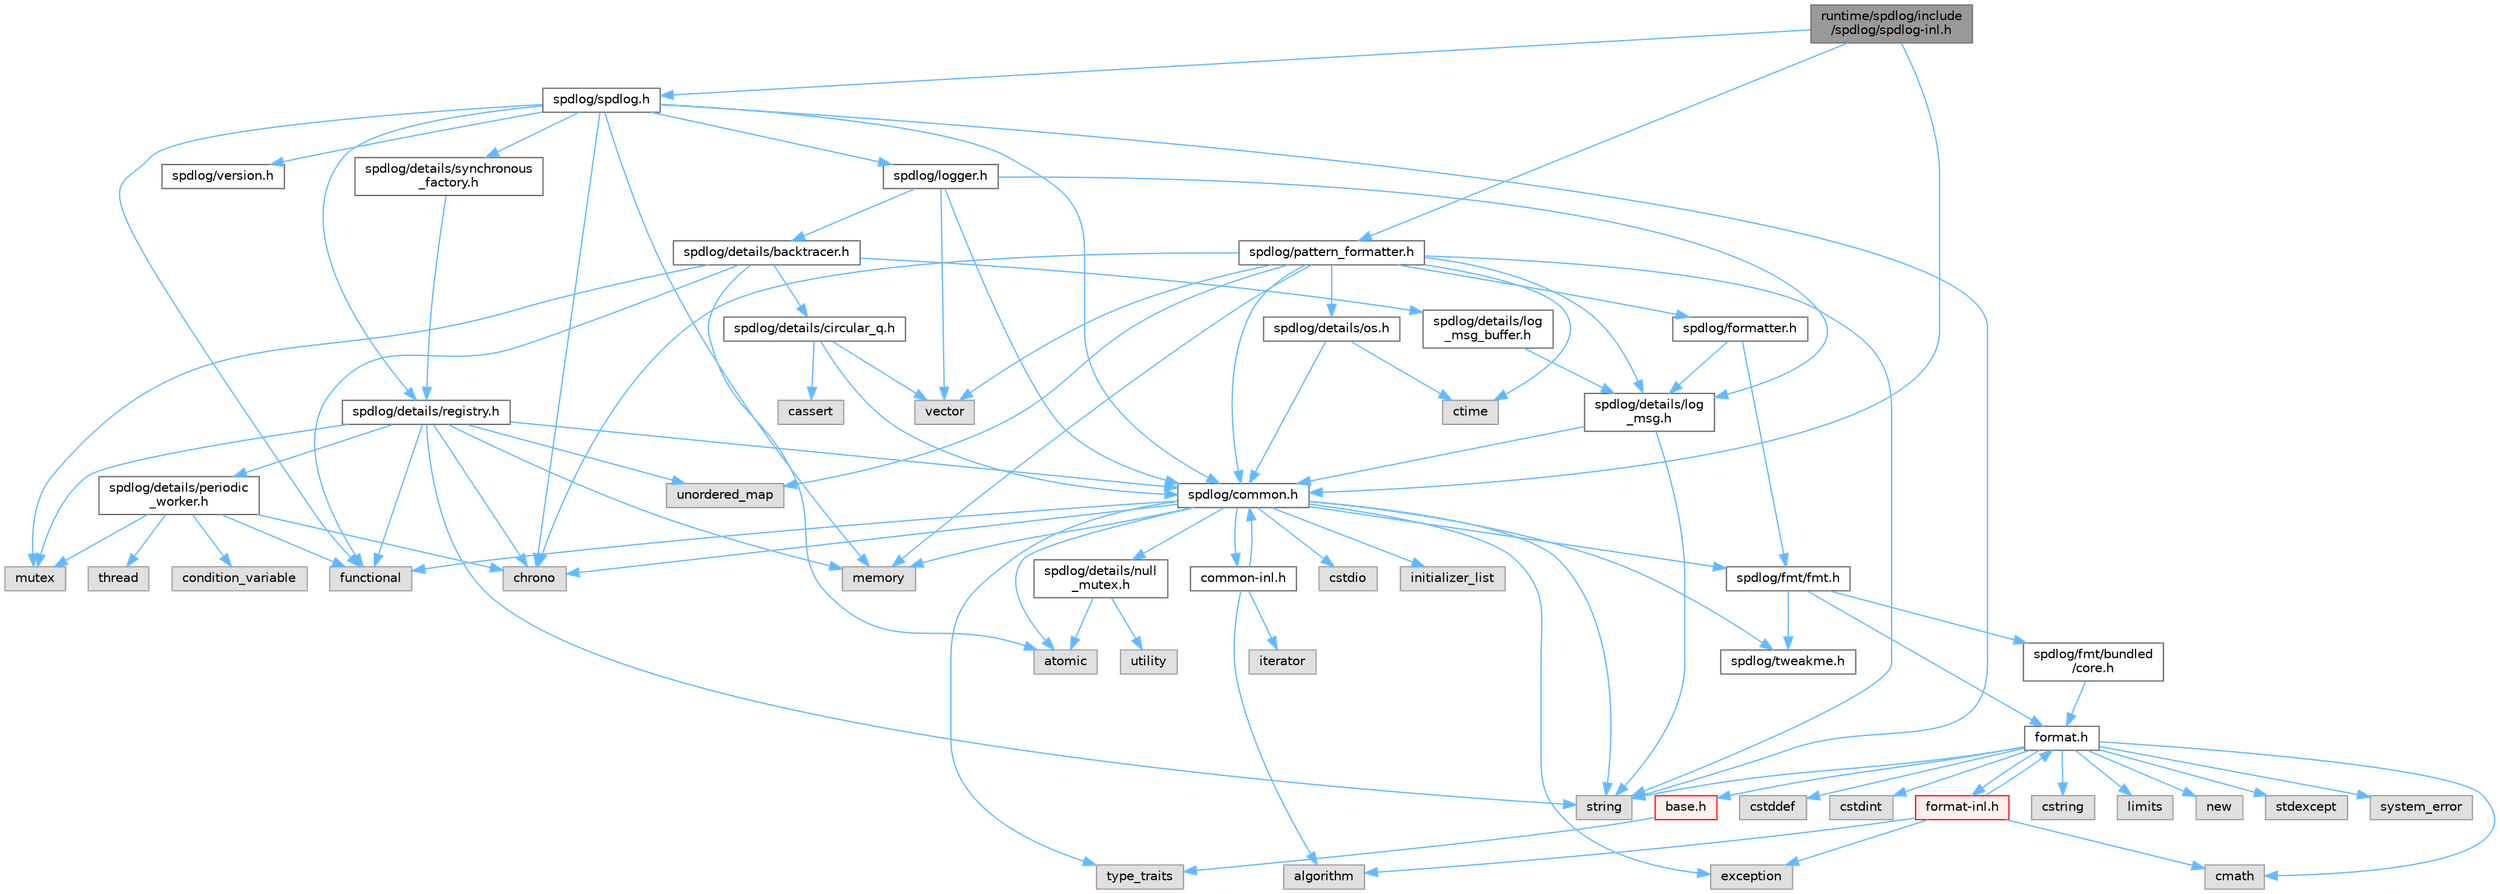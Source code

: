digraph "runtime/spdlog/include/spdlog/spdlog-inl.h"
{
 // LATEX_PDF_SIZE
  bgcolor="transparent";
  edge [fontname=Helvetica,fontsize=10,labelfontname=Helvetica,labelfontsize=10];
  node [fontname=Helvetica,fontsize=10,shape=box,height=0.2,width=0.4];
  Node1 [id="Node000001",label="runtime/spdlog/include\l/spdlog/spdlog-inl.h",height=0.2,width=0.4,color="gray40", fillcolor="grey60", style="filled", fontcolor="black",tooltip=" "];
  Node1 -> Node2 [id="edge1_Node000001_Node000002",color="steelblue1",style="solid",tooltip=" "];
  Node2 [id="Node000002",label="spdlog/spdlog.h",height=0.2,width=0.4,color="grey40", fillcolor="white", style="filled",URL="$spdlog_8h.html",tooltip=" "];
  Node2 -> Node3 [id="edge2_Node000002_Node000003",color="steelblue1",style="solid",tooltip=" "];
  Node3 [id="Node000003",label="spdlog/common.h",height=0.2,width=0.4,color="grey40", fillcolor="white", style="filled",URL="$common_8h.html",tooltip=" "];
  Node3 -> Node4 [id="edge3_Node000003_Node000004",color="steelblue1",style="solid",tooltip=" "];
  Node4 [id="Node000004",label="spdlog/details/null\l_mutex.h",height=0.2,width=0.4,color="grey40", fillcolor="white", style="filled",URL="$null__mutex_8h.html",tooltip=" "];
  Node4 -> Node5 [id="edge4_Node000004_Node000005",color="steelblue1",style="solid",tooltip=" "];
  Node5 [id="Node000005",label="atomic",height=0.2,width=0.4,color="grey60", fillcolor="#E0E0E0", style="filled",tooltip=" "];
  Node4 -> Node6 [id="edge5_Node000004_Node000006",color="steelblue1",style="solid",tooltip=" "];
  Node6 [id="Node000006",label="utility",height=0.2,width=0.4,color="grey60", fillcolor="#E0E0E0", style="filled",tooltip=" "];
  Node3 -> Node7 [id="edge6_Node000003_Node000007",color="steelblue1",style="solid",tooltip=" "];
  Node7 [id="Node000007",label="spdlog/tweakme.h",height=0.2,width=0.4,color="grey40", fillcolor="white", style="filled",URL="$tweakme_8h.html",tooltip=" "];
  Node3 -> Node5 [id="edge7_Node000003_Node000005",color="steelblue1",style="solid",tooltip=" "];
  Node3 -> Node8 [id="edge8_Node000003_Node000008",color="steelblue1",style="solid",tooltip=" "];
  Node8 [id="Node000008",label="chrono",height=0.2,width=0.4,color="grey60", fillcolor="#E0E0E0", style="filled",tooltip=" "];
  Node3 -> Node9 [id="edge9_Node000003_Node000009",color="steelblue1",style="solid",tooltip=" "];
  Node9 [id="Node000009",label="cstdio",height=0.2,width=0.4,color="grey60", fillcolor="#E0E0E0", style="filled",tooltip=" "];
  Node3 -> Node10 [id="edge10_Node000003_Node000010",color="steelblue1",style="solid",tooltip=" "];
  Node10 [id="Node000010",label="exception",height=0.2,width=0.4,color="grey60", fillcolor="#E0E0E0", style="filled",tooltip=" "];
  Node3 -> Node11 [id="edge11_Node000003_Node000011",color="steelblue1",style="solid",tooltip=" "];
  Node11 [id="Node000011",label="functional",height=0.2,width=0.4,color="grey60", fillcolor="#E0E0E0", style="filled",tooltip=" "];
  Node3 -> Node12 [id="edge12_Node000003_Node000012",color="steelblue1",style="solid",tooltip=" "];
  Node12 [id="Node000012",label="initializer_list",height=0.2,width=0.4,color="grey60", fillcolor="#E0E0E0", style="filled",tooltip=" "];
  Node3 -> Node13 [id="edge13_Node000003_Node000013",color="steelblue1",style="solid",tooltip=" "];
  Node13 [id="Node000013",label="memory",height=0.2,width=0.4,color="grey60", fillcolor="#E0E0E0", style="filled",tooltip=" "];
  Node3 -> Node14 [id="edge14_Node000003_Node000014",color="steelblue1",style="solid",tooltip=" "];
  Node14 [id="Node000014",label="string",height=0.2,width=0.4,color="grey60", fillcolor="#E0E0E0", style="filled",tooltip=" "];
  Node3 -> Node15 [id="edge15_Node000003_Node000015",color="steelblue1",style="solid",tooltip=" "];
  Node15 [id="Node000015",label="type_traits",height=0.2,width=0.4,color="grey60", fillcolor="#E0E0E0", style="filled",tooltip=" "];
  Node3 -> Node16 [id="edge16_Node000003_Node000016",color="steelblue1",style="solid",tooltip=" "];
  Node16 [id="Node000016",label="spdlog/fmt/fmt.h",height=0.2,width=0.4,color="grey40", fillcolor="white", style="filled",URL="$fmt_8h.html",tooltip=" "];
  Node16 -> Node7 [id="edge17_Node000016_Node000007",color="steelblue1",style="solid",tooltip=" "];
  Node16 -> Node17 [id="edge18_Node000016_Node000017",color="steelblue1",style="solid",tooltip=" "];
  Node17 [id="Node000017",label="spdlog/fmt/bundled\l/core.h",height=0.2,width=0.4,color="grey40", fillcolor="white", style="filled",URL="$core_8h.html",tooltip=" "];
  Node17 -> Node18 [id="edge19_Node000017_Node000018",color="steelblue1",style="solid",tooltip=" "];
  Node18 [id="Node000018",label="format.h",height=0.2,width=0.4,color="grey40", fillcolor="white", style="filled",URL="$spdlog_2include_2spdlog_2fmt_2bundled_2format_8h.html",tooltip=" "];
  Node18 -> Node19 [id="edge20_Node000018_Node000019",color="steelblue1",style="solid",tooltip=" "];
  Node19 [id="Node000019",label="base.h",height=0.2,width=0.4,color="red", fillcolor="#FFF0F0", style="filled",URL="$base_8h.html",tooltip=" "];
  Node19 -> Node15 [id="edge21_Node000019_Node000015",color="steelblue1",style="solid",tooltip=" "];
  Node18 -> Node166 [id="edge22_Node000018_Node000166",color="steelblue1",style="solid",tooltip=" "];
  Node166 [id="Node000166",label="cmath",height=0.2,width=0.4,color="grey60", fillcolor="#E0E0E0", style="filled",tooltip=" "];
  Node18 -> Node25 [id="edge23_Node000018_Node000025",color="steelblue1",style="solid",tooltip=" "];
  Node25 [id="Node000025",label="cstddef",height=0.2,width=0.4,color="grey60", fillcolor="#E0E0E0", style="filled",tooltip=" "];
  Node18 -> Node26 [id="edge24_Node000018_Node000026",color="steelblue1",style="solid",tooltip=" "];
  Node26 [id="Node000026",label="cstdint",height=0.2,width=0.4,color="grey60", fillcolor="#E0E0E0", style="filled",tooltip=" "];
  Node18 -> Node28 [id="edge25_Node000018_Node000028",color="steelblue1",style="solid",tooltip=" "];
  Node28 [id="Node000028",label="cstring",height=0.2,width=0.4,color="grey60", fillcolor="#E0E0E0", style="filled",tooltip=" "];
  Node18 -> Node167 [id="edge26_Node000018_Node000167",color="steelblue1",style="solid",tooltip=" "];
  Node167 [id="Node000167",label="limits",height=0.2,width=0.4,color="grey60", fillcolor="#E0E0E0", style="filled",tooltip=" "];
  Node18 -> Node64 [id="edge27_Node000018_Node000064",color="steelblue1",style="solid",tooltip=" "];
  Node64 [id="Node000064",label="new",height=0.2,width=0.4,color="grey60", fillcolor="#E0E0E0", style="filled",tooltip=" "];
  Node18 -> Node168 [id="edge28_Node000018_Node000168",color="steelblue1",style="solid",tooltip=" "];
  Node168 [id="Node000168",label="stdexcept",height=0.2,width=0.4,color="grey60", fillcolor="#E0E0E0", style="filled",tooltip=" "];
  Node18 -> Node14 [id="edge29_Node000018_Node000014",color="steelblue1",style="solid",tooltip=" "];
  Node18 -> Node169 [id="edge30_Node000018_Node000169",color="steelblue1",style="solid",tooltip=" "];
  Node169 [id="Node000169",label="system_error",height=0.2,width=0.4,color="grey60", fillcolor="#E0E0E0", style="filled",tooltip=" "];
  Node18 -> Node170 [id="edge31_Node000018_Node000170",color="steelblue1",style="solid",tooltip=" "];
  Node170 [id="Node000170",label="format-inl.h",height=0.2,width=0.4,color="red", fillcolor="#FFF0F0", style="filled",URL="$format-inl_8h.html",tooltip=" "];
  Node170 -> Node171 [id="edge32_Node000170_Node000171",color="steelblue1",style="solid",tooltip=" "];
  Node171 [id="Node000171",label="algorithm",height=0.2,width=0.4,color="grey60", fillcolor="#E0E0E0", style="filled",tooltip=" "];
  Node170 -> Node166 [id="edge33_Node000170_Node000166",color="steelblue1",style="solid",tooltip=" "];
  Node170 -> Node10 [id="edge34_Node000170_Node000010",color="steelblue1",style="solid",tooltip=" "];
  Node170 -> Node18 [id="edge35_Node000170_Node000018",color="steelblue1",style="solid",tooltip=" "];
  Node16 -> Node18 [id="edge36_Node000016_Node000018",color="steelblue1",style="solid",tooltip=" "];
  Node3 -> Node175 [id="edge37_Node000003_Node000175",color="steelblue1",style="solid",tooltip=" "];
  Node175 [id="Node000175",label="common-inl.h",height=0.2,width=0.4,color="grey40", fillcolor="white", style="filled",URL="$common-inl_8h.html",tooltip=" "];
  Node175 -> Node3 [id="edge38_Node000175_Node000003",color="steelblue1",style="solid",tooltip=" "];
  Node175 -> Node171 [id="edge39_Node000175_Node000171",color="steelblue1",style="solid",tooltip=" "];
  Node175 -> Node176 [id="edge40_Node000175_Node000176",color="steelblue1",style="solid",tooltip=" "];
  Node176 [id="Node000176",label="iterator",height=0.2,width=0.4,color="grey60", fillcolor="#E0E0E0", style="filled",tooltip=" "];
  Node2 -> Node177 [id="edge41_Node000002_Node000177",color="steelblue1",style="solid",tooltip=" "];
  Node177 [id="Node000177",label="spdlog/details/registry.h",height=0.2,width=0.4,color="grey40", fillcolor="white", style="filled",URL="$registry_8h.html",tooltip=" "];
  Node177 -> Node3 [id="edge42_Node000177_Node000003",color="steelblue1",style="solid",tooltip=" "];
  Node177 -> Node178 [id="edge43_Node000177_Node000178",color="steelblue1",style="solid",tooltip=" "];
  Node178 [id="Node000178",label="spdlog/details/periodic\l_worker.h",height=0.2,width=0.4,color="grey40", fillcolor="white", style="filled",URL="$periodic__worker_8h.html",tooltip=" "];
  Node178 -> Node8 [id="edge44_Node000178_Node000008",color="steelblue1",style="solid",tooltip=" "];
  Node178 -> Node179 [id="edge45_Node000178_Node000179",color="steelblue1",style="solid",tooltip=" "];
  Node179 [id="Node000179",label="condition_variable",height=0.2,width=0.4,color="grey60", fillcolor="#E0E0E0", style="filled",tooltip=" "];
  Node178 -> Node11 [id="edge46_Node000178_Node000011",color="steelblue1",style="solid",tooltip=" "];
  Node178 -> Node180 [id="edge47_Node000178_Node000180",color="steelblue1",style="solid",tooltip=" "];
  Node180 [id="Node000180",label="mutex",height=0.2,width=0.4,color="grey60", fillcolor="#E0E0E0", style="filled",tooltip=" "];
  Node178 -> Node181 [id="edge48_Node000178_Node000181",color="steelblue1",style="solid",tooltip=" "];
  Node181 [id="Node000181",label="thread",height=0.2,width=0.4,color="grey60", fillcolor="#E0E0E0", style="filled",tooltip=" "];
  Node177 -> Node8 [id="edge49_Node000177_Node000008",color="steelblue1",style="solid",tooltip=" "];
  Node177 -> Node11 [id="edge50_Node000177_Node000011",color="steelblue1",style="solid",tooltip=" "];
  Node177 -> Node13 [id="edge51_Node000177_Node000013",color="steelblue1",style="solid",tooltip=" "];
  Node177 -> Node180 [id="edge52_Node000177_Node000180",color="steelblue1",style="solid",tooltip=" "];
  Node177 -> Node14 [id="edge53_Node000177_Node000014",color="steelblue1",style="solid",tooltip=" "];
  Node177 -> Node182 [id="edge54_Node000177_Node000182",color="steelblue1",style="solid",tooltip=" "];
  Node182 [id="Node000182",label="unordered_map",height=0.2,width=0.4,color="grey60", fillcolor="#E0E0E0", style="filled",tooltip=" "];
  Node2 -> Node183 [id="edge55_Node000002_Node000183",color="steelblue1",style="solid",tooltip=" "];
  Node183 [id="Node000183",label="spdlog/details/synchronous\l_factory.h",height=0.2,width=0.4,color="grey40", fillcolor="white", style="filled",URL="$synchronous__factory_8h.html",tooltip=" "];
  Node183 -> Node177 [id="edge56_Node000183_Node000177",color="steelblue1",style="solid",tooltip=" "];
  Node2 -> Node184 [id="edge57_Node000002_Node000184",color="steelblue1",style="solid",tooltip=" "];
  Node184 [id="Node000184",label="spdlog/logger.h",height=0.2,width=0.4,color="grey40", fillcolor="white", style="filled",URL="$logger_8h.html",tooltip=" "];
  Node184 -> Node3 [id="edge58_Node000184_Node000003",color="steelblue1",style="solid",tooltip=" "];
  Node184 -> Node185 [id="edge59_Node000184_Node000185",color="steelblue1",style="solid",tooltip=" "];
  Node185 [id="Node000185",label="spdlog/details/backtracer.h",height=0.2,width=0.4,color="grey40", fillcolor="white", style="filled",URL="$backtracer_8h.html",tooltip=" "];
  Node185 -> Node186 [id="edge60_Node000185_Node000186",color="steelblue1",style="solid",tooltip=" "];
  Node186 [id="Node000186",label="spdlog/details/circular_q.h",height=0.2,width=0.4,color="grey40", fillcolor="white", style="filled",URL="$circular__q_8h.html",tooltip=" "];
  Node186 -> Node27 [id="edge61_Node000186_Node000027",color="steelblue1",style="solid",tooltip=" "];
  Node27 [id="Node000027",label="cassert",height=0.2,width=0.4,color="grey60", fillcolor="#E0E0E0", style="filled",tooltip=" "];
  Node186 -> Node187 [id="edge62_Node000186_Node000187",color="steelblue1",style="solid",tooltip=" "];
  Node187 [id="Node000187",label="vector",height=0.2,width=0.4,color="grey60", fillcolor="#E0E0E0", style="filled",tooltip=" "];
  Node186 -> Node3 [id="edge63_Node000186_Node000003",color="steelblue1",style="solid",tooltip=" "];
  Node185 -> Node188 [id="edge64_Node000185_Node000188",color="steelblue1",style="solid",tooltip=" "];
  Node188 [id="Node000188",label="spdlog/details/log\l_msg_buffer.h",height=0.2,width=0.4,color="grey40", fillcolor="white", style="filled",URL="$log__msg__buffer_8h.html",tooltip=" "];
  Node188 -> Node189 [id="edge65_Node000188_Node000189",color="steelblue1",style="solid",tooltip=" "];
  Node189 [id="Node000189",label="spdlog/details/log\l_msg.h",height=0.2,width=0.4,color="grey40", fillcolor="white", style="filled",URL="$log__msg_8h.html",tooltip=" "];
  Node189 -> Node3 [id="edge66_Node000189_Node000003",color="steelblue1",style="solid",tooltip=" "];
  Node189 -> Node14 [id="edge67_Node000189_Node000014",color="steelblue1",style="solid",tooltip=" "];
  Node185 -> Node5 [id="edge68_Node000185_Node000005",color="steelblue1",style="solid",tooltip=" "];
  Node185 -> Node11 [id="edge69_Node000185_Node000011",color="steelblue1",style="solid",tooltip=" "];
  Node185 -> Node180 [id="edge70_Node000185_Node000180",color="steelblue1",style="solid",tooltip=" "];
  Node184 -> Node189 [id="edge71_Node000184_Node000189",color="steelblue1",style="solid",tooltip=" "];
  Node184 -> Node187 [id="edge72_Node000184_Node000187",color="steelblue1",style="solid",tooltip=" "];
  Node2 -> Node190 [id="edge73_Node000002_Node000190",color="steelblue1",style="solid",tooltip=" "];
  Node190 [id="Node000190",label="spdlog/version.h",height=0.2,width=0.4,color="grey40", fillcolor="white", style="filled",URL="$spdlog_2include_2spdlog_2version_8h.html",tooltip=" "];
  Node2 -> Node8 [id="edge74_Node000002_Node000008",color="steelblue1",style="solid",tooltip=" "];
  Node2 -> Node11 [id="edge75_Node000002_Node000011",color="steelblue1",style="solid",tooltip=" "];
  Node2 -> Node13 [id="edge76_Node000002_Node000013",color="steelblue1",style="solid",tooltip=" "];
  Node2 -> Node14 [id="edge77_Node000002_Node000014",color="steelblue1",style="solid",tooltip=" "];
  Node1 -> Node3 [id="edge78_Node000001_Node000003",color="steelblue1",style="solid",tooltip=" "];
  Node1 -> Node191 [id="edge79_Node000001_Node000191",color="steelblue1",style="solid",tooltip=" "];
  Node191 [id="Node000191",label="spdlog/pattern_formatter.h",height=0.2,width=0.4,color="grey40", fillcolor="white", style="filled",URL="$pattern__formatter_8h.html",tooltip=" "];
  Node191 -> Node3 [id="edge80_Node000191_Node000003",color="steelblue1",style="solid",tooltip=" "];
  Node191 -> Node189 [id="edge81_Node000191_Node000189",color="steelblue1",style="solid",tooltip=" "];
  Node191 -> Node192 [id="edge82_Node000191_Node000192",color="steelblue1",style="solid",tooltip=" "];
  Node192 [id="Node000192",label="spdlog/details/os.h",height=0.2,width=0.4,color="grey40", fillcolor="white", style="filled",URL="$details_2os_8h.html",tooltip=" "];
  Node192 -> Node193 [id="edge83_Node000192_Node000193",color="steelblue1",style="solid",tooltip=" "];
  Node193 [id="Node000193",label="ctime",height=0.2,width=0.4,color="grey60", fillcolor="#E0E0E0", style="filled",tooltip=" "];
  Node192 -> Node3 [id="edge84_Node000192_Node000003",color="steelblue1",style="solid",tooltip=" "];
  Node191 -> Node194 [id="edge85_Node000191_Node000194",color="steelblue1",style="solid",tooltip=" "];
  Node194 [id="Node000194",label="spdlog/formatter.h",height=0.2,width=0.4,color="grey40", fillcolor="white", style="filled",URL="$formatter_8h.html",tooltip=" "];
  Node194 -> Node189 [id="edge86_Node000194_Node000189",color="steelblue1",style="solid",tooltip=" "];
  Node194 -> Node16 [id="edge87_Node000194_Node000016",color="steelblue1",style="solid",tooltip=" "];
  Node191 -> Node8 [id="edge88_Node000191_Node000008",color="steelblue1",style="solid",tooltip=" "];
  Node191 -> Node193 [id="edge89_Node000191_Node000193",color="steelblue1",style="solid",tooltip=" "];
  Node191 -> Node13 [id="edge90_Node000191_Node000013",color="steelblue1",style="solid",tooltip=" "];
  Node191 -> Node14 [id="edge91_Node000191_Node000014",color="steelblue1",style="solid",tooltip=" "];
  Node191 -> Node182 [id="edge92_Node000191_Node000182",color="steelblue1",style="solid",tooltip=" "];
  Node191 -> Node187 [id="edge93_Node000191_Node000187",color="steelblue1",style="solid",tooltip=" "];
}
